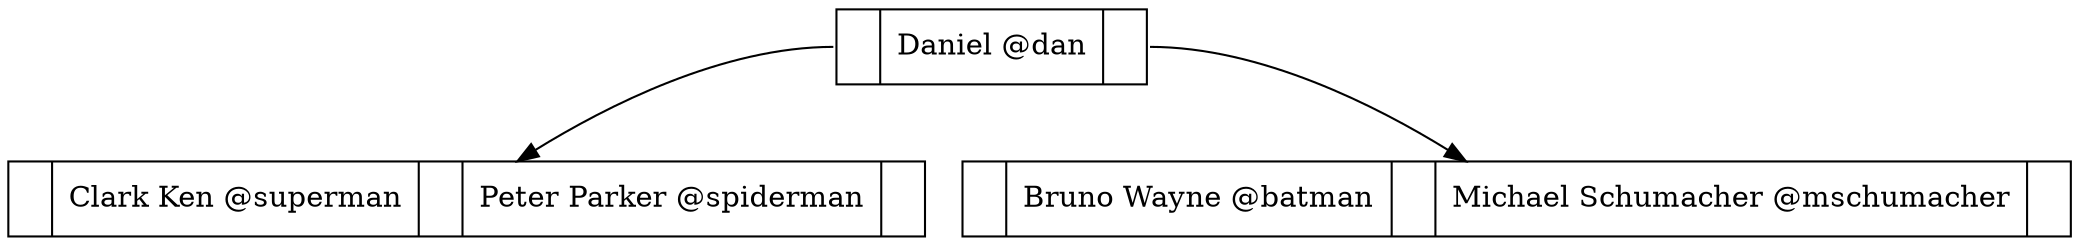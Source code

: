 digraph G{
node[shape=record]
node856419764[label = "<f0>|<f1>Daniel @dan|<f2>"]
node621009875[label = "<f0>|<f1>Clark Ken @superman|<f2>|<f3>Peter Parker @spiderman|<f4>"]
node856419764:f0->node621009875
node1265094477[label = "<f0>|<f1>Bruno Wayne @batman|<f2>|<f3>Michael Schumacher @mschumacher|<f4>"]
node856419764:f2->node1265094477
}